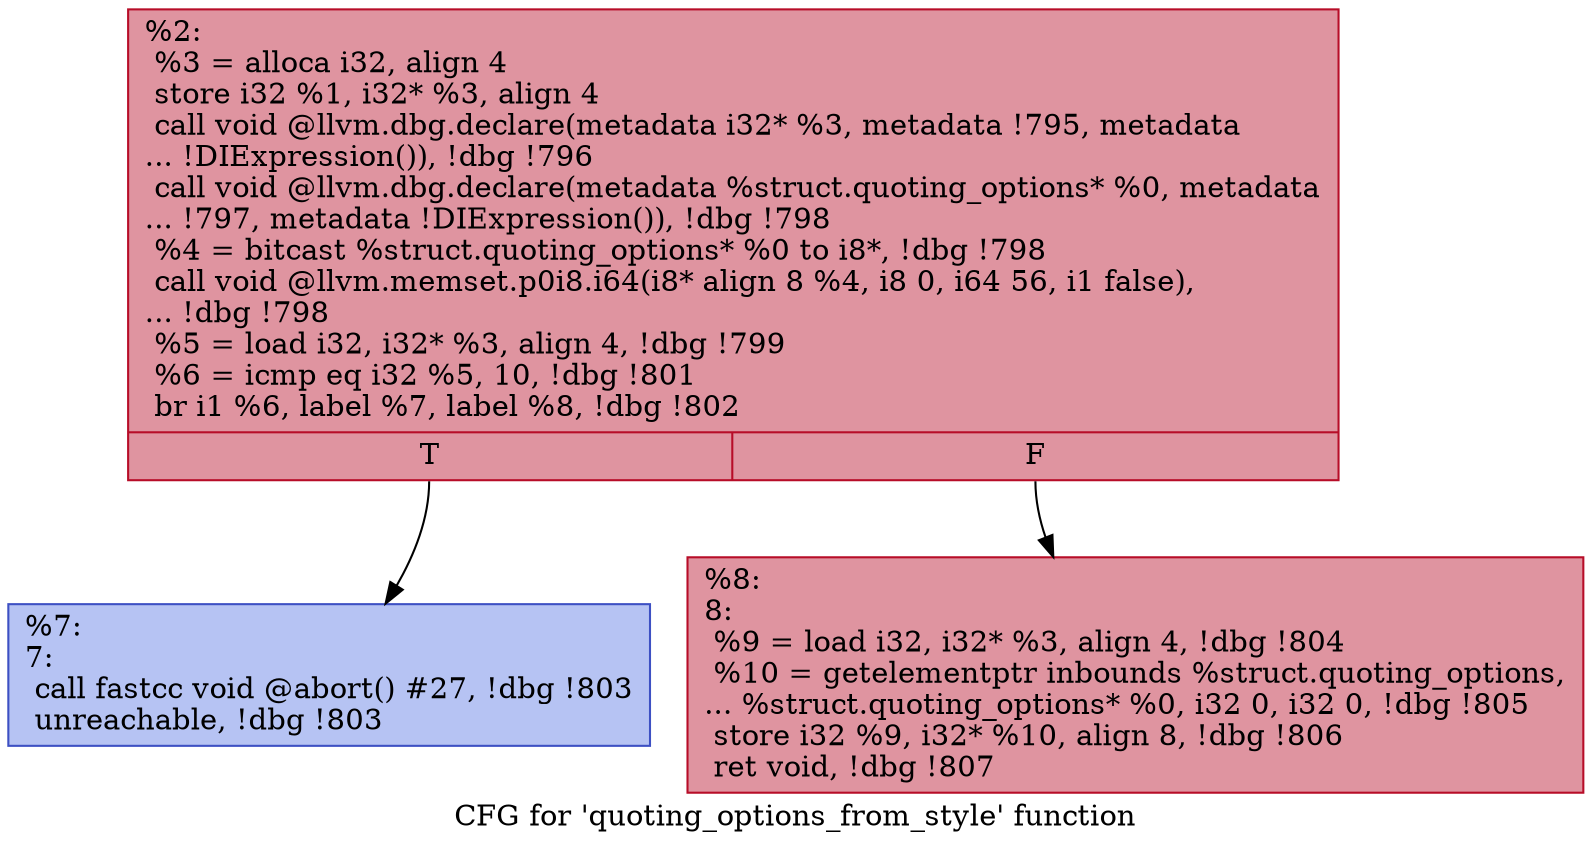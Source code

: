 digraph "CFG for 'quoting_options_from_style' function" {
	label="CFG for 'quoting_options_from_style' function";

	Node0x22933f0 [shape=record,color="#b70d28ff", style=filled, fillcolor="#b70d2870",label="{%2:\l  %3 = alloca i32, align 4\l  store i32 %1, i32* %3, align 4\l  call void @llvm.dbg.declare(metadata i32* %3, metadata !795, metadata\l... !DIExpression()), !dbg !796\l  call void @llvm.dbg.declare(metadata %struct.quoting_options* %0, metadata\l... !797, metadata !DIExpression()), !dbg !798\l  %4 = bitcast %struct.quoting_options* %0 to i8*, !dbg !798\l  call void @llvm.memset.p0i8.i64(i8* align 8 %4, i8 0, i64 56, i1 false),\l... !dbg !798\l  %5 = load i32, i32* %3, align 4, !dbg !799\l  %6 = icmp eq i32 %5, 10, !dbg !801\l  br i1 %6, label %7, label %8, !dbg !802\l|{<s0>T|<s1>F}}"];
	Node0x22933f0:s0 -> Node0x22934a0;
	Node0x22933f0:s1 -> Node0x22934f0;
	Node0x22934a0 [shape=record,color="#3d50c3ff", style=filled, fillcolor="#5977e370",label="{%7:\l7:                                                \l  call fastcc void @abort() #27, !dbg !803\l  unreachable, !dbg !803\l}"];
	Node0x22934f0 [shape=record,color="#b70d28ff", style=filled, fillcolor="#b70d2870",label="{%8:\l8:                                                \l  %9 = load i32, i32* %3, align 4, !dbg !804\l  %10 = getelementptr inbounds %struct.quoting_options,\l... %struct.quoting_options* %0, i32 0, i32 0, !dbg !805\l  store i32 %9, i32* %10, align 8, !dbg !806\l  ret void, !dbg !807\l}"];
}
